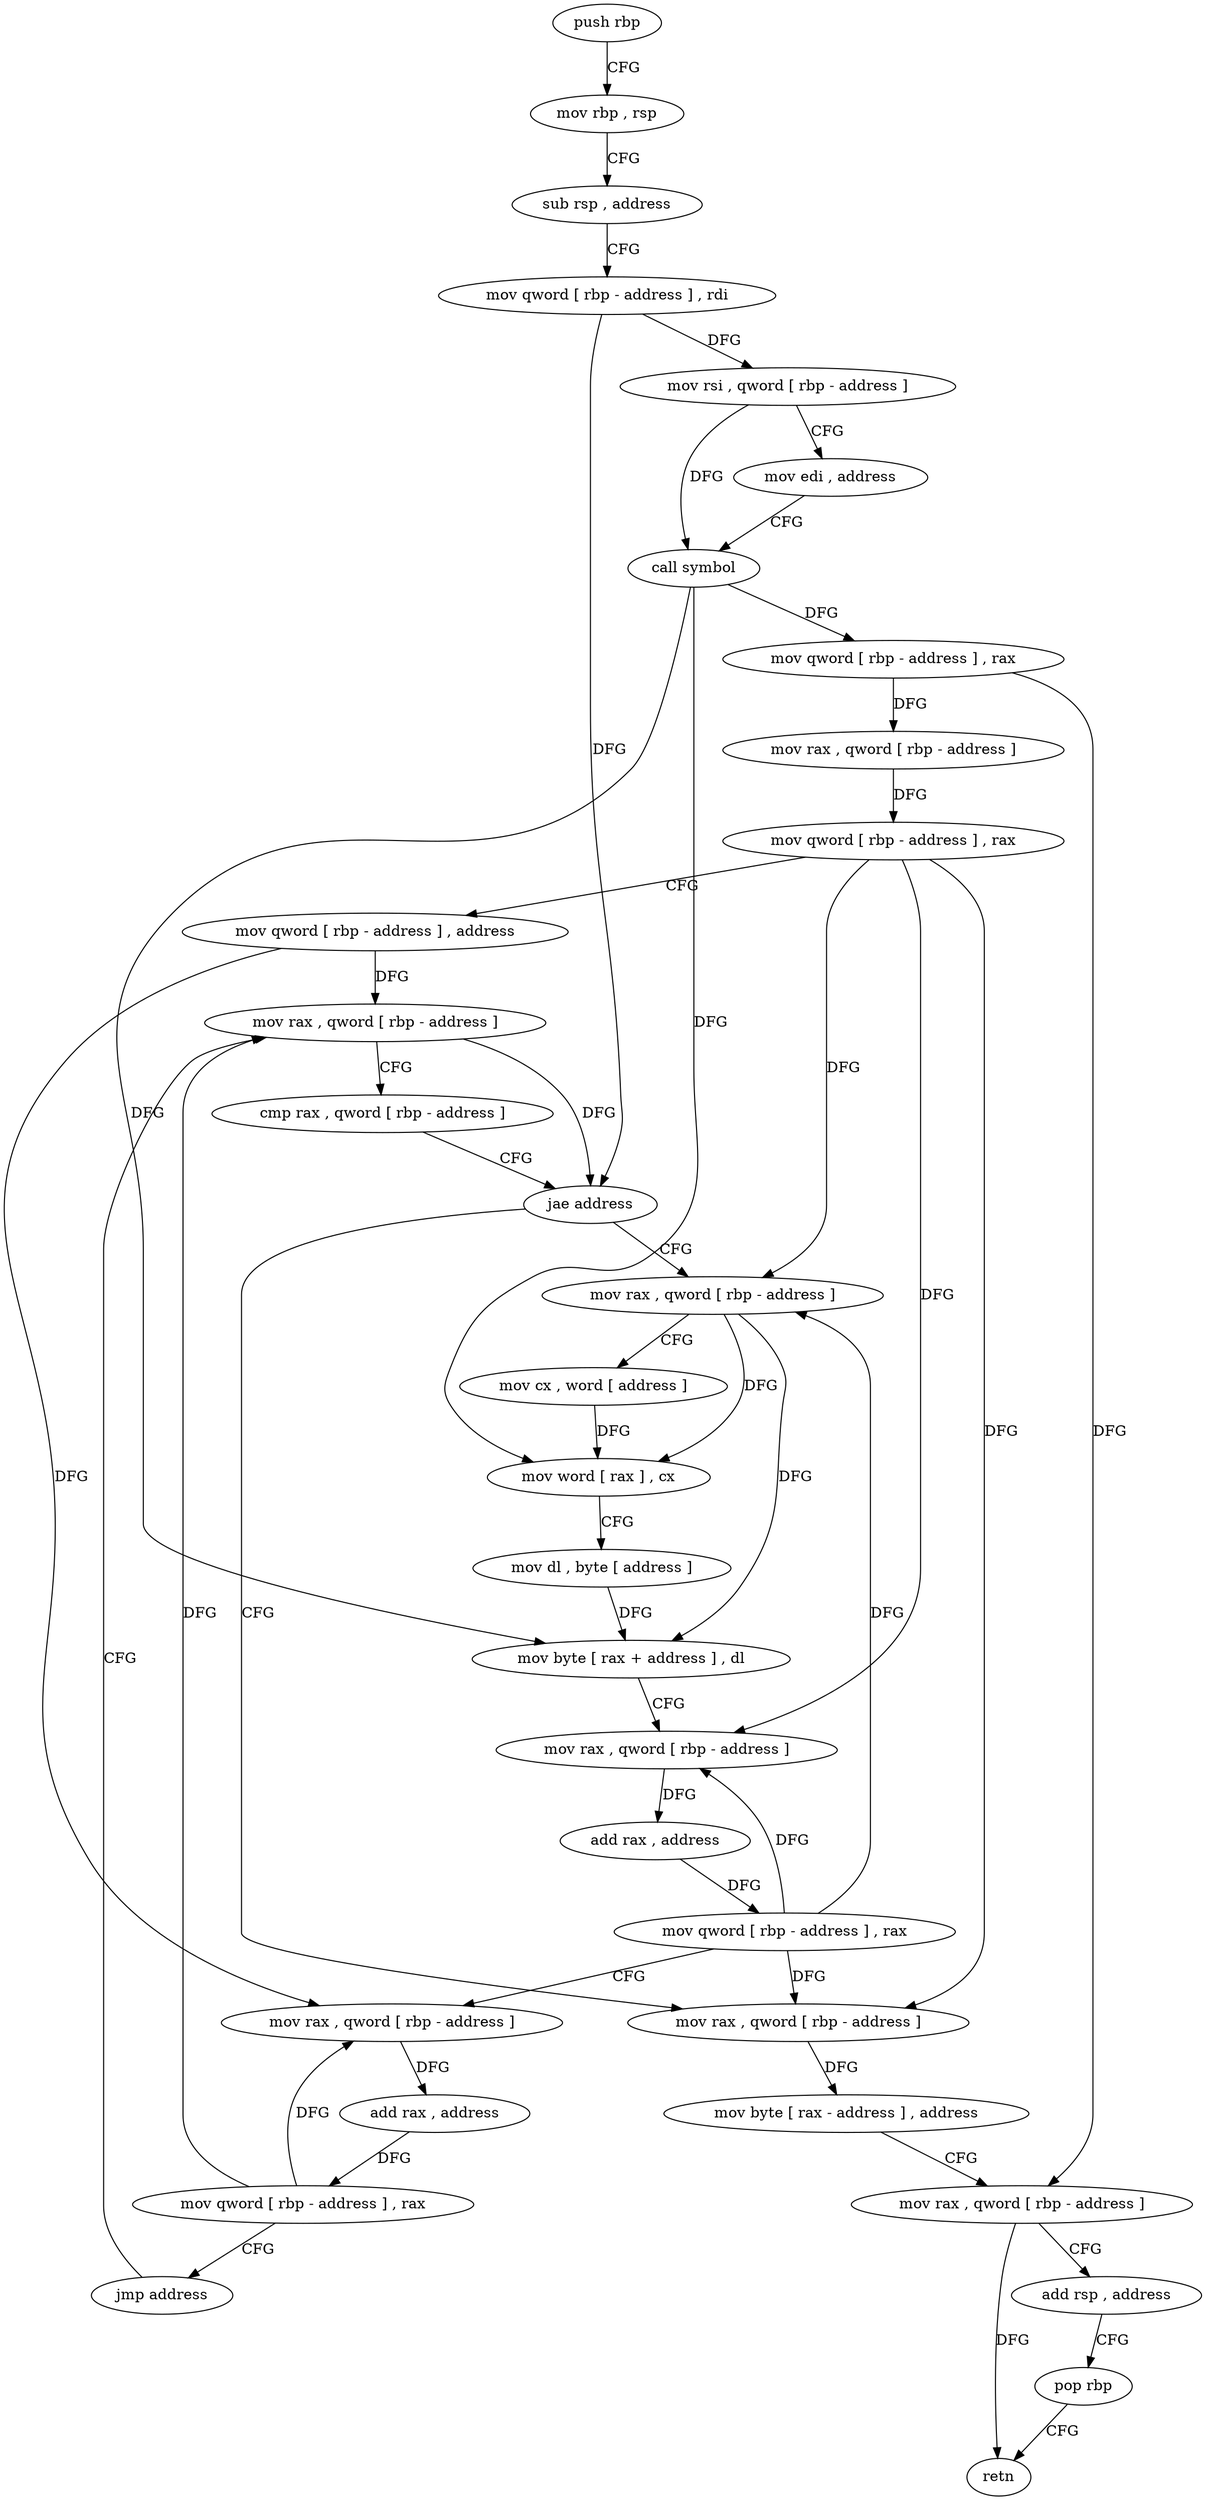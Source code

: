 digraph "func" {
"4204480" [label = "push rbp" ]
"4204481" [label = "mov rbp , rsp" ]
"4204484" [label = "sub rsp , address" ]
"4204488" [label = "mov qword [ rbp - address ] , rdi" ]
"4204492" [label = "mov rsi , qword [ rbp - address ]" ]
"4204496" [label = "mov edi , address" ]
"4204501" [label = "call symbol" ]
"4204506" [label = "mov qword [ rbp - address ] , rax" ]
"4204510" [label = "mov rax , qword [ rbp - address ]" ]
"4204514" [label = "mov qword [ rbp - address ] , rax" ]
"4204518" [label = "mov qword [ rbp - address ] , address" ]
"4204526" [label = "mov rax , qword [ rbp - address ]" ]
"4204598" [label = "mov rax , qword [ rbp - address ]" ]
"4204602" [label = "mov byte [ rax - address ] , address" ]
"4204606" [label = "mov rax , qword [ rbp - address ]" ]
"4204610" [label = "add rsp , address" ]
"4204614" [label = "pop rbp" ]
"4204615" [label = "retn" ]
"4204540" [label = "mov rax , qword [ rbp - address ]" ]
"4204544" [label = "mov cx , word [ address ]" ]
"4204552" [label = "mov word [ rax ] , cx" ]
"4204555" [label = "mov dl , byte [ address ]" ]
"4204562" [label = "mov byte [ rax + address ] , dl" ]
"4204565" [label = "mov rax , qword [ rbp - address ]" ]
"4204569" [label = "add rax , address" ]
"4204575" [label = "mov qword [ rbp - address ] , rax" ]
"4204579" [label = "mov rax , qword [ rbp - address ]" ]
"4204583" [label = "add rax , address" ]
"4204589" [label = "mov qword [ rbp - address ] , rax" ]
"4204593" [label = "jmp address" ]
"4204530" [label = "cmp rax , qword [ rbp - address ]" ]
"4204534" [label = "jae address" ]
"4204480" -> "4204481" [ label = "CFG" ]
"4204481" -> "4204484" [ label = "CFG" ]
"4204484" -> "4204488" [ label = "CFG" ]
"4204488" -> "4204492" [ label = "DFG" ]
"4204488" -> "4204534" [ label = "DFG" ]
"4204492" -> "4204496" [ label = "CFG" ]
"4204492" -> "4204501" [ label = "DFG" ]
"4204496" -> "4204501" [ label = "CFG" ]
"4204501" -> "4204506" [ label = "DFG" ]
"4204501" -> "4204552" [ label = "DFG" ]
"4204501" -> "4204562" [ label = "DFG" ]
"4204506" -> "4204510" [ label = "DFG" ]
"4204506" -> "4204606" [ label = "DFG" ]
"4204510" -> "4204514" [ label = "DFG" ]
"4204514" -> "4204518" [ label = "CFG" ]
"4204514" -> "4204598" [ label = "DFG" ]
"4204514" -> "4204540" [ label = "DFG" ]
"4204514" -> "4204565" [ label = "DFG" ]
"4204518" -> "4204526" [ label = "DFG" ]
"4204518" -> "4204579" [ label = "DFG" ]
"4204526" -> "4204530" [ label = "CFG" ]
"4204526" -> "4204534" [ label = "DFG" ]
"4204598" -> "4204602" [ label = "DFG" ]
"4204602" -> "4204606" [ label = "CFG" ]
"4204606" -> "4204610" [ label = "CFG" ]
"4204606" -> "4204615" [ label = "DFG" ]
"4204610" -> "4204614" [ label = "CFG" ]
"4204614" -> "4204615" [ label = "CFG" ]
"4204540" -> "4204544" [ label = "CFG" ]
"4204540" -> "4204552" [ label = "DFG" ]
"4204540" -> "4204562" [ label = "DFG" ]
"4204544" -> "4204552" [ label = "DFG" ]
"4204552" -> "4204555" [ label = "CFG" ]
"4204555" -> "4204562" [ label = "DFG" ]
"4204562" -> "4204565" [ label = "CFG" ]
"4204565" -> "4204569" [ label = "DFG" ]
"4204569" -> "4204575" [ label = "DFG" ]
"4204575" -> "4204579" [ label = "CFG" ]
"4204575" -> "4204598" [ label = "DFG" ]
"4204575" -> "4204540" [ label = "DFG" ]
"4204575" -> "4204565" [ label = "DFG" ]
"4204579" -> "4204583" [ label = "DFG" ]
"4204583" -> "4204589" [ label = "DFG" ]
"4204589" -> "4204593" [ label = "CFG" ]
"4204589" -> "4204526" [ label = "DFG" ]
"4204589" -> "4204579" [ label = "DFG" ]
"4204593" -> "4204526" [ label = "CFG" ]
"4204530" -> "4204534" [ label = "CFG" ]
"4204534" -> "4204598" [ label = "CFG" ]
"4204534" -> "4204540" [ label = "CFG" ]
}
